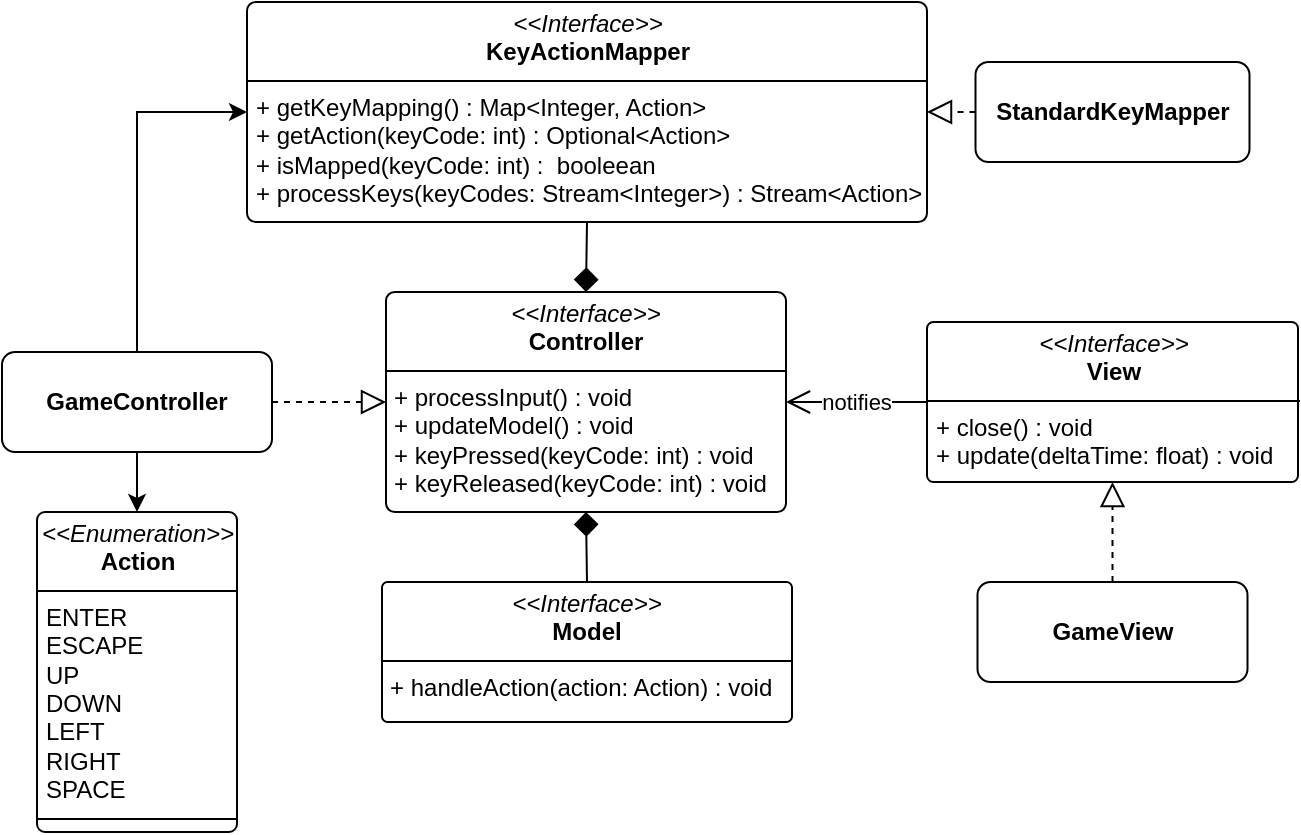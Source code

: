 <mxfile version="27.2.0">
  <diagram name="Page-1" id="0oy_DqriNZGSRgA4T4Op">
    <mxGraphModel dx="1722" dy="1017" grid="1" gridSize="10" guides="1" tooltips="1" connect="1" arrows="1" fold="1" page="1" pageScale="1" pageWidth="850" pageHeight="1100" math="0" shadow="0">
      <root>
        <mxCell id="0" />
        <mxCell id="1" parent="0" />
        <mxCell id="4qU-4kYSHK4auCVP5i2G-2" value="&lt;p style=&quot;margin:0px;margin-top:4px;text-align:center;&quot;&gt;&lt;i&gt;&amp;lt;&amp;lt;Interface&amp;gt;&amp;gt;&lt;/i&gt;&lt;br&gt;&lt;b&gt;Controller&lt;/b&gt;&lt;/p&gt;&lt;hr size=&quot;1&quot; style=&quot;border-style:solid;&quot;&gt;&lt;p style=&quot;margin:0px;margin-left:4px;&quot;&gt;+ processInput() : void&lt;/p&gt;&lt;p style=&quot;margin:0px;margin-left:4px;&quot;&gt;+ updateModel() : void&lt;/p&gt;&lt;p style=&quot;margin:0px;margin-left:4px;&quot;&gt;+ keyPressed(keyCode: int) : void&amp;nbsp;&lt;/p&gt;&lt;p style=&quot;margin:0px;margin-left:4px;&quot;&gt;+ keyReleased(keyCode: int) : void&lt;/p&gt;" style="verticalAlign=top;align=left;overflow=fill;html=1;whiteSpace=wrap;rounded=1;arcSize=4;" parent="1" vertex="1">
          <mxGeometry x="293" y="488" width="200" height="110" as="geometry" />
        </mxCell>
        <mxCell id="4qU-4kYSHK4auCVP5i2G-3" style="edgeStyle=orthogonalEdgeStyle;rounded=0;orthogonalLoop=1;jettySize=auto;html=1;exitX=0.5;exitY=0;exitDx=0;exitDy=0;entryX=0.5;entryY=1;entryDx=0;entryDy=0;endArrow=diamond;endFill=1;endSize=10;" parent="1" source="4qU-4kYSHK4auCVP5i2G-4" target="4qU-4kYSHK4auCVP5i2G-2" edge="1">
          <mxGeometry relative="1" as="geometry">
            <mxPoint x="218" y="838" as="targetPoint" />
          </mxGeometry>
        </mxCell>
        <mxCell id="4qU-4kYSHK4auCVP5i2G-4" value="&lt;p style=&quot;margin:0px;margin-top:4px;text-align:center;&quot;&gt;&lt;i&gt;&amp;lt;&amp;lt;Interface&amp;gt;&amp;gt;&lt;/i&gt;&lt;br&gt;&lt;b&gt;Model&lt;/b&gt;&lt;/p&gt;&lt;hr size=&quot;1&quot; style=&quot;border-style:solid;&quot;&gt;&lt;p style=&quot;margin:0px;margin-left:4px;&quot;&gt;&lt;font color=&quot;#000000&quot;&gt;&lt;span style=&quot;caret-color: rgb(0, 0, 0);&quot;&gt;+ handleAction(action: Action) : void&lt;/span&gt;&lt;/font&gt;&lt;/p&gt;" style="verticalAlign=top;align=left;overflow=fill;html=1;whiteSpace=wrap;rounded=1;arcSize=4;" parent="1" vertex="1">
          <mxGeometry x="291" y="633" width="205" height="70" as="geometry" />
        </mxCell>
        <mxCell id="4qU-4kYSHK4auCVP5i2G-6" style="edgeStyle=orthogonalEdgeStyle;rounded=0;orthogonalLoop=1;jettySize=auto;html=1;exitX=0.5;exitY=1;exitDx=0;exitDy=0;entryX=0.5;entryY=0;entryDx=0;entryDy=0;endSize=10;endArrow=diamond;endFill=1;" parent="1" source="4qU-4kYSHK4auCVP5i2G-5" target="4qU-4kYSHK4auCVP5i2G-2" edge="1">
          <mxGeometry relative="1" as="geometry">
            <mxPoint x="238" y="73" as="targetPoint" />
          </mxGeometry>
        </mxCell>
        <mxCell id="4qU-4kYSHK4auCVP5i2G-5" value="&lt;p style=&quot;margin:0px;margin-top:4px;text-align:center;&quot;&gt;&lt;i&gt;&amp;lt;&amp;lt;Interface&amp;gt;&amp;gt;&lt;/i&gt;&lt;br&gt;&lt;b&gt;KeyActionMapper&lt;/b&gt;&lt;/p&gt;&lt;hr size=&quot;1&quot; style=&quot;border-style:solid;&quot;&gt;&lt;p style=&quot;margin:0px;margin-left:4px;&quot;&gt;+ getKeyMapping() : Map&amp;lt;Integer, Action&amp;gt;&lt;/p&gt;&lt;p style=&quot;margin:0px;margin-left:4px;&quot;&gt;+ getAction(keyCode: int) : Optional&amp;lt;Action&amp;gt;&lt;/p&gt;&lt;p style=&quot;margin:0px;margin-left:4px;&quot;&gt;+ isMapped(keyCode: int) : &amp;nbsp;booleean&lt;/p&gt;&lt;p style=&quot;margin:0px;margin-left:4px;&quot;&gt;+ processKeys(keyCodes: Stream&amp;lt;Integer&amp;gt;) : Stream&amp;lt;Action&amp;gt;&lt;/p&gt;" style="verticalAlign=top;align=left;overflow=fill;html=1;whiteSpace=wrap;rounded=1;arcSize=4;" parent="1" vertex="1">
          <mxGeometry x="223.5" y="343" width="340" height="110" as="geometry" />
        </mxCell>
        <mxCell id="4qU-4kYSHK4auCVP5i2G-13" value="notifies" style="edgeStyle=orthogonalEdgeStyle;rounded=0;orthogonalLoop=1;jettySize=auto;html=1;exitX=0;exitY=0.5;exitDx=0;exitDy=0;entryX=1;entryY=0.5;entryDx=0;entryDy=0;endArrow=open;endFill=0;endSize=10;" parent="1" source="4qU-4kYSHK4auCVP5i2G-10" target="4qU-4kYSHK4auCVP5i2G-2" edge="1">
          <mxGeometry relative="1" as="geometry" />
        </mxCell>
        <mxCell id="4qU-4kYSHK4auCVP5i2G-10" value="&lt;p style=&quot;margin:0px;margin-top:4px;text-align:center;&quot;&gt;&lt;i&gt;&amp;lt;&amp;lt;Interface&amp;gt;&amp;gt;&lt;/i&gt;&lt;br&gt;&lt;b&gt;View&lt;/b&gt;&lt;/p&gt;&lt;hr size=&quot;1&quot; style=&quot;border-style:solid;&quot;&gt;&lt;p style=&quot;margin:0px;margin-left:4px;&quot;&gt;&lt;span style=&quot;background-color: transparent; color: light-dark(rgb(0, 0, 0), rgb(255, 255, 255));&quot;&gt;+ close() : void&lt;/span&gt;&lt;/p&gt;&lt;p style=&quot;margin:0px;margin-left:4px;&quot;&gt;&lt;span style=&quot;background-color: transparent; color: light-dark(rgb(0, 0, 0), rgb(255, 255, 255));&quot;&gt;+ update(deltaTime: float) : void&lt;/span&gt;&lt;/p&gt;" style="verticalAlign=top;align=left;overflow=fill;html=1;whiteSpace=wrap;rounded=1;arcSize=4;" parent="1" vertex="1">
          <mxGeometry x="563.5" y="503" width="185.5" height="80" as="geometry" />
        </mxCell>
        <mxCell id="4qU-4kYSHK4auCVP5i2G-12" style="edgeStyle=orthogonalEdgeStyle;rounded=0;orthogonalLoop=1;jettySize=auto;html=1;exitX=0.5;exitY=0;exitDx=0;exitDy=0;entryX=0.5;entryY=1;entryDx=0;entryDy=0;endArrow=block;endFill=0;endSize=10;dashed=1;" parent="1" source="4qU-4kYSHK4auCVP5i2G-11" target="4qU-4kYSHK4auCVP5i2G-10" edge="1">
          <mxGeometry relative="1" as="geometry" />
        </mxCell>
        <mxCell id="4qU-4kYSHK4auCVP5i2G-11" value="&lt;p style=&quot;margin:0px;margin-top:4px;text-align:center;&quot;&gt;&lt;br&gt;&lt;b&gt;GameView&lt;/b&gt;&lt;/p&gt;&lt;p style=&quot;margin:0px;margin-top:4px;text-align:center;&quot;&gt;&lt;b&gt;&lt;br&gt;&lt;/b&gt;&lt;/p&gt;" style="verticalAlign=top;align=left;overflow=fill;html=1;whiteSpace=wrap;rounded=1;arcSize=13;" parent="1" vertex="1">
          <mxGeometry x="588.75" y="633" width="135" height="50" as="geometry" />
        </mxCell>
        <mxCell id="4qU-4kYSHK4auCVP5i2G-18" value="&lt;p style=&quot;margin:0px;margin-top:4px;text-align:center;&quot;&gt;&lt;i&gt;&amp;lt;&amp;lt;Enumeration&amp;gt;&amp;gt;&lt;/i&gt;&lt;br&gt;&lt;b&gt;Action&lt;/b&gt;&lt;/p&gt;&lt;hr size=&quot;1&quot; style=&quot;border-style:solid;&quot;&gt;&lt;p style=&quot;margin:0px;margin-left:4px;&quot;&gt;ENTER&lt;/p&gt;&lt;p style=&quot;margin:0px;margin-left:4px;&quot;&gt;ESCAPE&lt;/p&gt;&lt;p style=&quot;margin:0px;margin-left:4px;&quot;&gt;UP&lt;/p&gt;&lt;p style=&quot;margin:0px;margin-left:4px;&quot;&gt;DOWN&lt;/p&gt;&lt;p style=&quot;margin:0px;margin-left:4px;&quot;&gt;LEFT&lt;/p&gt;&lt;p style=&quot;margin:0px;margin-left:4px;&quot;&gt;RIGHT&lt;/p&gt;&lt;p style=&quot;margin:0px;margin-left:4px;&quot;&gt;SPACE&lt;/p&gt;&lt;hr size=&quot;1&quot; style=&quot;border-style:solid;&quot;&gt;&lt;p style=&quot;margin:0px;margin-left:4px;&quot;&gt;&lt;br&gt;&lt;/p&gt;" style="verticalAlign=top;align=left;overflow=fill;html=1;whiteSpace=wrap;rounded=1;arcSize=4;" parent="1" vertex="1">
          <mxGeometry x="118.5" y="598" width="100" height="160" as="geometry" />
        </mxCell>
        <mxCell id="4qU-4kYSHK4auCVP5i2G-22" style="edgeStyle=orthogonalEdgeStyle;rounded=0;orthogonalLoop=1;jettySize=auto;html=1;exitX=1;exitY=0.5;exitDx=0;exitDy=0;entryX=0;entryY=0.5;entryDx=0;entryDy=0;endArrow=block;endFill=0;endSize=10;dashed=1;" parent="1" source="4qU-4kYSHK4auCVP5i2G-21" target="4qU-4kYSHK4auCVP5i2G-2" edge="1">
          <mxGeometry relative="1" as="geometry" />
        </mxCell>
        <mxCell id="I_Hb-Euhlk1wG4A8TMk--13" style="edgeStyle=orthogonalEdgeStyle;rounded=0;orthogonalLoop=1;jettySize=auto;html=1;exitX=0.5;exitY=0;exitDx=0;exitDy=0;entryX=0;entryY=0.5;entryDx=0;entryDy=0;" edge="1" parent="1" source="4qU-4kYSHK4auCVP5i2G-21" target="4qU-4kYSHK4auCVP5i2G-5">
          <mxGeometry relative="1" as="geometry" />
        </mxCell>
        <mxCell id="I_Hb-Euhlk1wG4A8TMk--14" style="edgeStyle=orthogonalEdgeStyle;rounded=0;orthogonalLoop=1;jettySize=auto;html=1;exitX=0.5;exitY=1;exitDx=0;exitDy=0;" edge="1" parent="1" source="4qU-4kYSHK4auCVP5i2G-21" target="4qU-4kYSHK4auCVP5i2G-18">
          <mxGeometry relative="1" as="geometry" />
        </mxCell>
        <mxCell id="4qU-4kYSHK4auCVP5i2G-21" value="&lt;p style=&quot;margin:0px;margin-top:4px;text-align:center;&quot;&gt;&lt;br&gt;&lt;b&gt;GameController&lt;/b&gt;&lt;/p&gt;&lt;p style=&quot;margin:0px;margin-top:4px;text-align:center;&quot;&gt;&lt;b&gt;&lt;br&gt;&lt;/b&gt;&lt;/p&gt;" style="verticalAlign=top;align=left;overflow=fill;html=1;whiteSpace=wrap;rounded=1;arcSize=13;" parent="1" vertex="1">
          <mxGeometry x="101" y="518" width="135" height="50" as="geometry" />
        </mxCell>
        <mxCell id="13" style="edgeStyle=none;html=1;exitX=0;exitY=0.5;exitDx=0;exitDy=0;entryX=1;entryY=0.5;entryDx=0;entryDy=0;endSize=10;endArrow=block;endFill=0;dashed=1;" parent="1" source="2" target="4qU-4kYSHK4auCVP5i2G-5" edge="1">
          <mxGeometry relative="1" as="geometry" />
        </mxCell>
        <mxCell id="2" value="&lt;p style=&quot;margin:0px;margin-top:4px;text-align:center;&quot;&gt;&lt;br&gt;&lt;b&gt;StandardKeyMapper&lt;/b&gt;&lt;/p&gt;" style="verticalAlign=top;align=left;overflow=fill;html=1;whiteSpace=wrap;rounded=1;arcSize=13;" parent="1" vertex="1">
          <mxGeometry x="587.75" y="373" width="137" height="50" as="geometry" />
        </mxCell>
      </root>
    </mxGraphModel>
  </diagram>
</mxfile>
